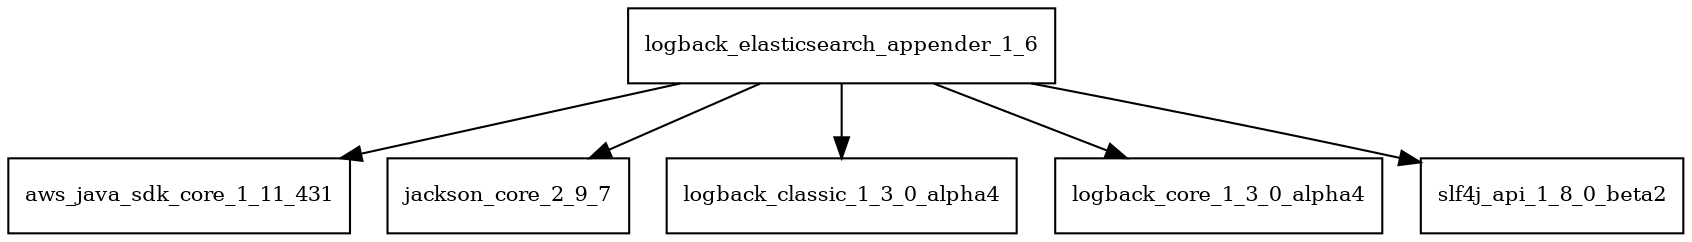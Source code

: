digraph logback_elasticsearch_appender_1_6_dependencies {
  node [shape = box, fontsize=10.0];
  logback_elasticsearch_appender_1_6 -> aws_java_sdk_core_1_11_431;
  logback_elasticsearch_appender_1_6 -> jackson_core_2_9_7;
  logback_elasticsearch_appender_1_6 -> logback_classic_1_3_0_alpha4;
  logback_elasticsearch_appender_1_6 -> logback_core_1_3_0_alpha4;
  logback_elasticsearch_appender_1_6 -> slf4j_api_1_8_0_beta2;
}
